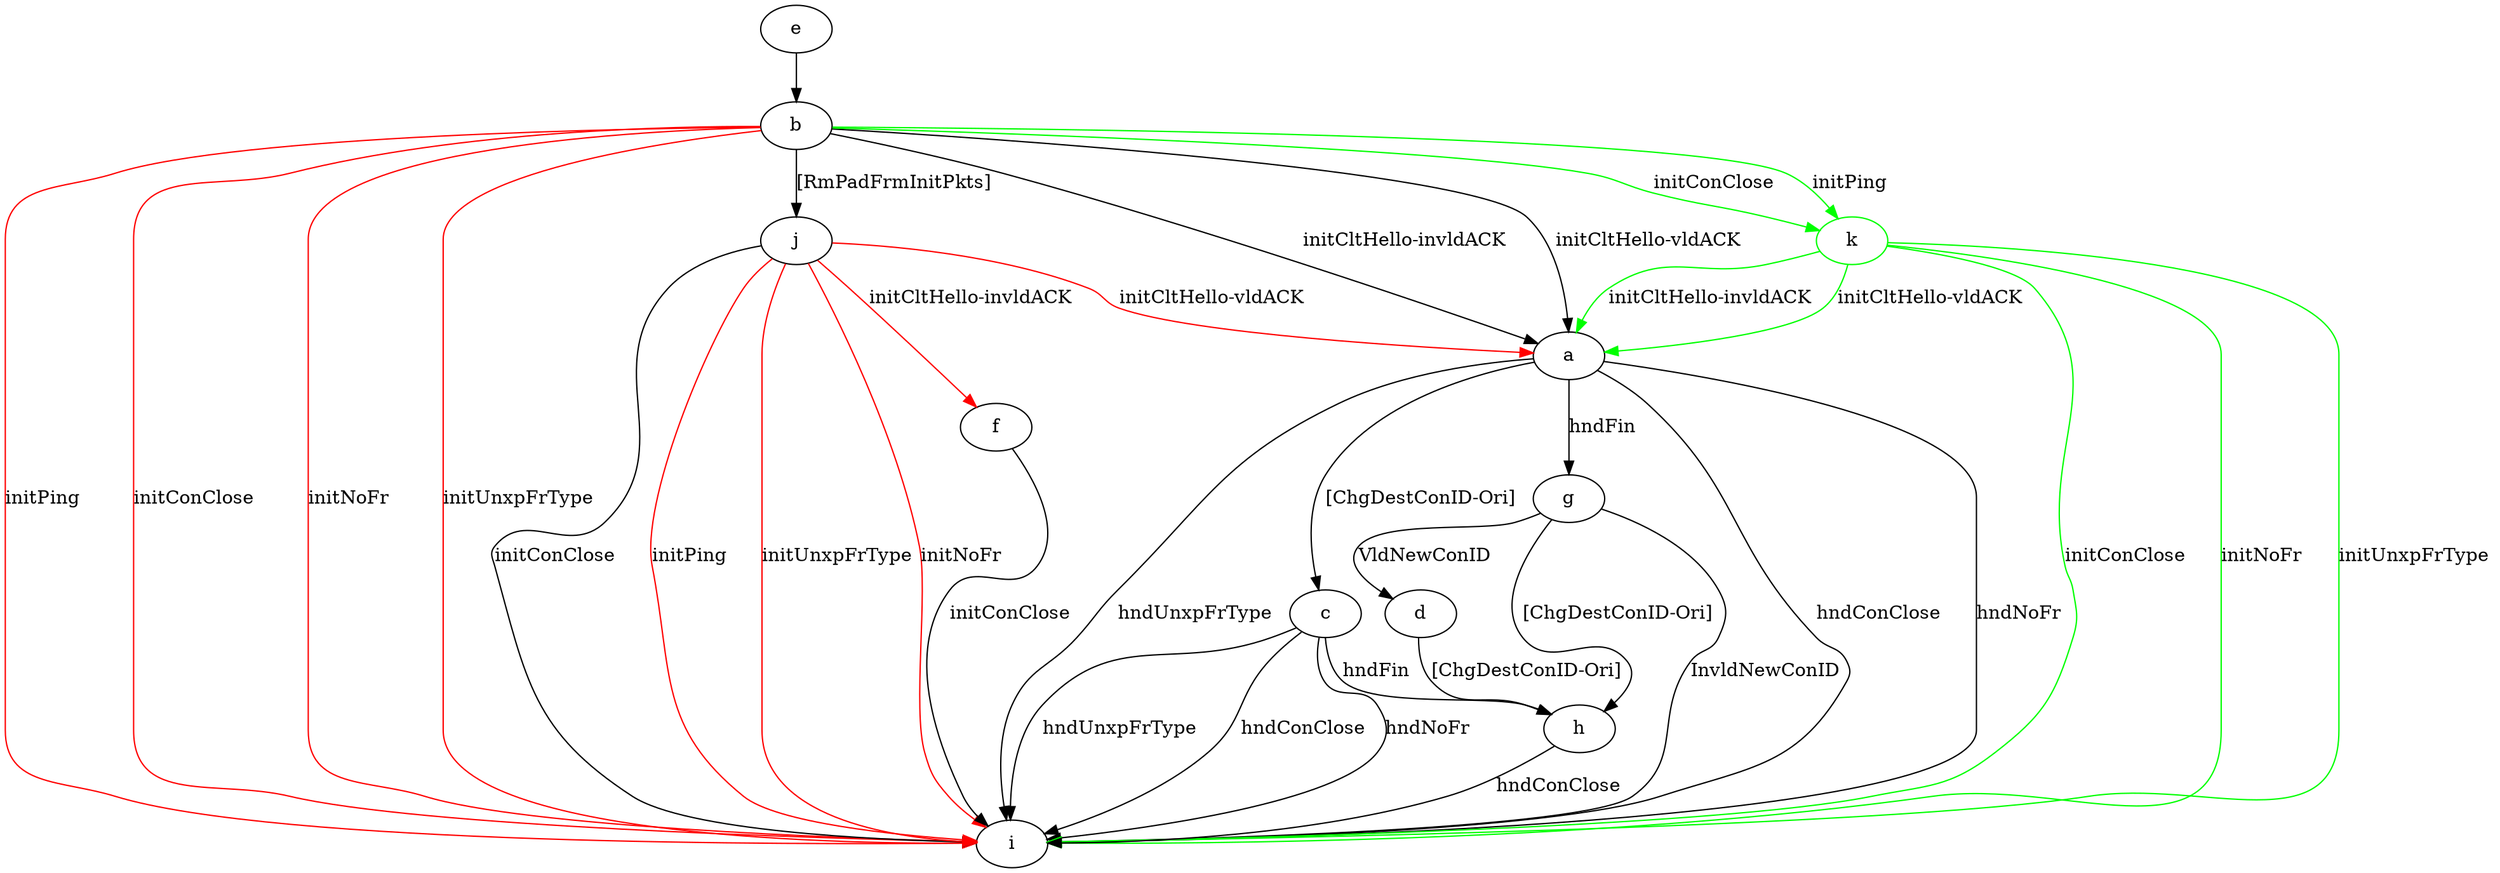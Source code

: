 digraph "" {
	a -> c	[key=0,
		label="[ChgDestConID-Ori] "];
	a -> g	[key=0,
		label="hndFin "];
	a -> i	[key=0,
		label="hndConClose "];
	a -> i	[key=1,
		label="hndNoFr "];
	a -> i	[key=2,
		label="hndUnxpFrType "];
	b -> a	[key=0,
		label="initCltHello-vldACK "];
	b -> a	[key=1,
		label="initCltHello-invldACK "];
	b -> i	[key=0,
		color=red,
		label="initPing "];
	b -> i	[key=1,
		color=red,
		label="initConClose "];
	b -> i	[key=2,
		color=red,
		label="initNoFr "];
	b -> i	[key=3,
		color=red,
		label="initUnxpFrType "];
	b -> j	[key=0,
		label="[RmPadFrmInitPkts] "];
	k	[color=green];
	b -> k	[key=0,
		color=green,
		label="initPing "];
	b -> k	[key=1,
		color=green,
		label="initConClose "];
	c -> h	[key=0,
		label="hndFin "];
	c -> i	[key=0,
		label="hndConClose "];
	c -> i	[key=1,
		label="hndNoFr "];
	c -> i	[key=2,
		label="hndUnxpFrType "];
	d -> h	[key=0,
		label="[ChgDestConID-Ori] "];
	e -> b	[key=0];
	f -> i	[key=0,
		label="initConClose "];
	g -> d	[key=0,
		label="VldNewConID "];
	g -> h	[key=0,
		label="[ChgDestConID-Ori] "];
	g -> i	[key=0,
		label="InvldNewConID "];
	h -> i	[key=0,
		label="hndConClose "];
	j -> a	[key=0,
		color=red,
		label="initCltHello-vldACK "];
	j -> f	[key=0,
		color=red,
		label="initCltHello-invldACK "];
	j -> i	[key=0,
		label="initConClose "];
	j -> i	[key=1,
		color=red,
		label="initPing "];
	j -> i	[key=2,
		color=red,
		label="initNoFr "];
	j -> i	[key=3,
		color=red,
		label="initUnxpFrType "];
	k -> a	[key=0,
		color=green,
		label="initCltHello-vldACK "];
	k -> a	[key=1,
		color=green,
		label="initCltHello-invldACK "];
	k -> i	[key=0,
		color=green,
		label="initConClose "];
	k -> i	[key=1,
		color=green,
		label="initNoFr "];
	k -> i	[key=2,
		color=green,
		label="initUnxpFrType "];
}

